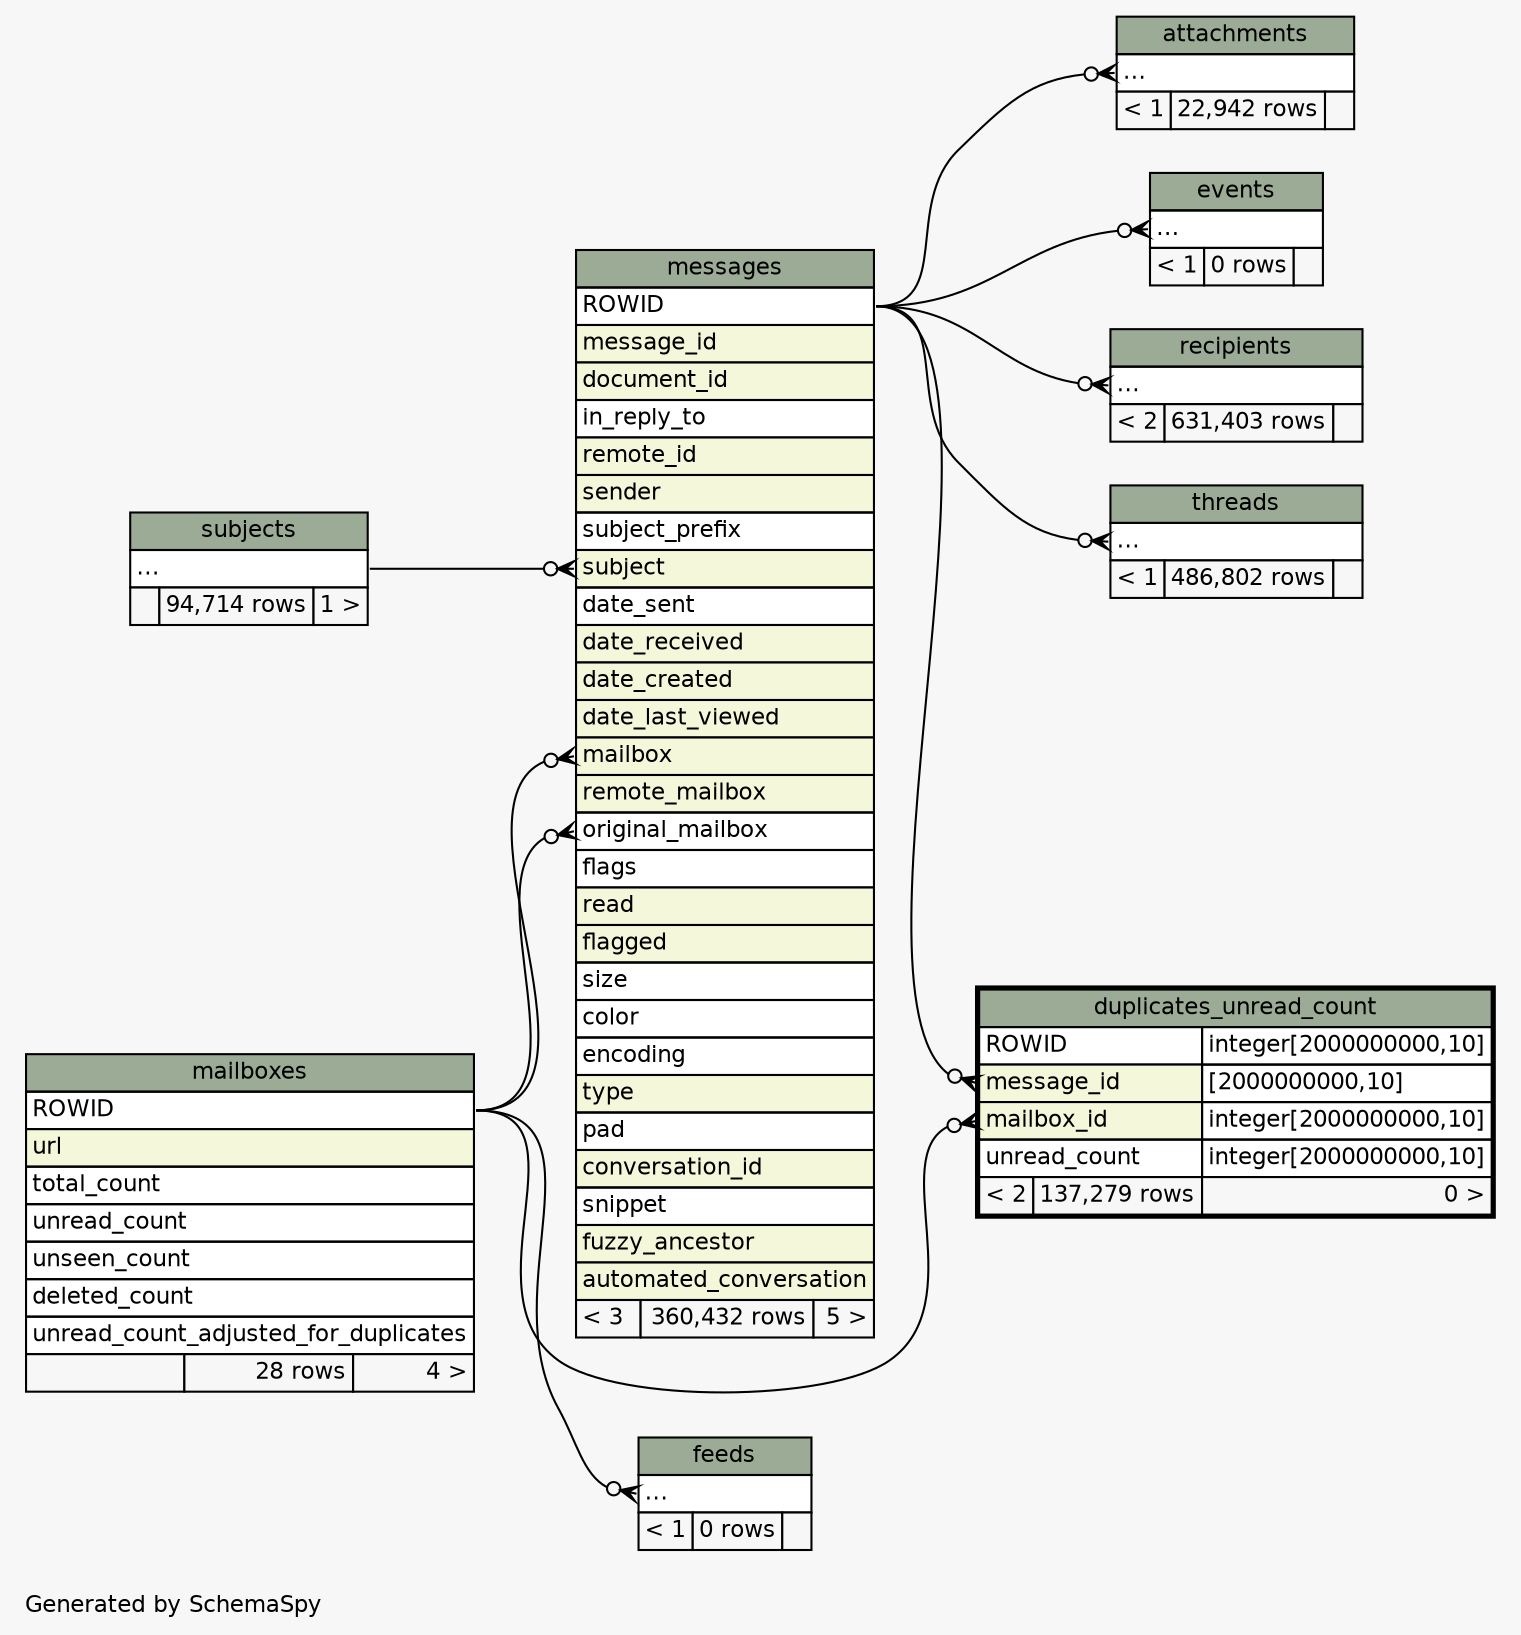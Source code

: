 // dot 2.26.3 on Mac OS X 10.7.2
// SchemaSpy rev 590
digraph "twoDegreesRelationshipsDiagram" {
  graph [
    rankdir="RL"
    bgcolor="#f7f7f7"
    label="\nGenerated by SchemaSpy"
    labeljust="l"
    nodesep="0.18"
    ranksep="0.46"
    fontname="Helvetica"
    fontsize="11"
  ];
  node [
    fontname="Helvetica"
    fontsize="11"
    shape="plaintext"
  ];
  edge [
    arrowsize="0.8"
  ];
  "attachments":"elipses":w -> "messages":"ROWID":e [arrowhead=none dir=back arrowtail=crowodot];
  "duplicates_unread_count":"mailbox_id":w -> "mailboxes":"ROWID":e [arrowhead=none dir=back arrowtail=crowodot];
  "duplicates_unread_count":"message_id":w -> "messages":"ROWID":e [arrowhead=none dir=back arrowtail=crowodot];
  "events":"elipses":w -> "messages":"ROWID":e [arrowhead=none dir=back arrowtail=crowodot];
  "feeds":"elipses":w -> "mailboxes":"ROWID":e [arrowhead=none dir=back arrowtail=crowodot];
  "messages":"mailbox":w -> "mailboxes":"ROWID":e [arrowhead=none dir=back arrowtail=crowodot];
  "messages":"original_mailbox":w -> "mailboxes":"ROWID":e [arrowhead=none dir=back arrowtail=crowodot];
  "messages":"subject":w -> "subjects":"elipses":e [arrowhead=none dir=back arrowtail=crowodot];
  "recipients":"elipses":w -> "messages":"ROWID":e [arrowhead=none dir=back arrowtail=crowodot];
  "threads":"elipses":w -> "messages":"ROWID":e [arrowhead=none dir=back arrowtail=crowodot];
  "attachments" [
    label=<
    <TABLE BORDER="0" CELLBORDER="1" CELLSPACING="0" BGCOLOR="#ffffff">
      <TR><TD COLSPAN="3" BGCOLOR="#9bab96" ALIGN="CENTER">attachments</TD></TR>
      <TR><TD PORT="elipses" COLSPAN="3" ALIGN="LEFT">...</TD></TR>
      <TR><TD ALIGN="LEFT" BGCOLOR="#f7f7f7">&lt; 1</TD><TD ALIGN="RIGHT" BGCOLOR="#f7f7f7">22,942 rows</TD><TD ALIGN="RIGHT" BGCOLOR="#f7f7f7">  </TD></TR>
    </TABLE>>
    URL="attachments.html"
    tooltip="attachments"
  ];
  "duplicates_unread_count" [
    label=<
    <TABLE BORDER="2" CELLBORDER="1" CELLSPACING="0" BGCOLOR="#ffffff">
      <TR><TD COLSPAN="3" BGCOLOR="#9bab96" ALIGN="CENTER">duplicates_unread_count</TD></TR>
      <TR><TD PORT="ROWID" COLSPAN="2" ALIGN="LEFT">ROWID</TD><TD PORT="ROWID.type" ALIGN="LEFT">integer[2000000000,10]</TD></TR>
      <TR><TD PORT="message_id" COLSPAN="2" BGCOLOR="#f4f7da" ALIGN="LEFT">message_id</TD><TD PORT="message_id.type" ALIGN="LEFT">[2000000000,10]</TD></TR>
      <TR><TD PORT="mailbox_id" COLSPAN="2" BGCOLOR="#f4f7da" ALIGN="LEFT">mailbox_id</TD><TD PORT="mailbox_id.type" ALIGN="LEFT">integer[2000000000,10]</TD></TR>
      <TR><TD PORT="unread_count" COLSPAN="2" ALIGN="LEFT">unread_count</TD><TD PORT="unread_count.type" ALIGN="LEFT">integer[2000000000,10]</TD></TR>
      <TR><TD ALIGN="LEFT" BGCOLOR="#f7f7f7">&lt; 2</TD><TD ALIGN="RIGHT" BGCOLOR="#f7f7f7">137,279 rows</TD><TD ALIGN="RIGHT" BGCOLOR="#f7f7f7">0 &gt;</TD></TR>
    </TABLE>>
    URL="duplicates_unread_count.html"
    tooltip="duplicates_unread_count"
  ];
  "events" [
    label=<
    <TABLE BORDER="0" CELLBORDER="1" CELLSPACING="0" BGCOLOR="#ffffff">
      <TR><TD COLSPAN="3" BGCOLOR="#9bab96" ALIGN="CENTER">events</TD></TR>
      <TR><TD PORT="elipses" COLSPAN="3" ALIGN="LEFT">...</TD></TR>
      <TR><TD ALIGN="LEFT" BGCOLOR="#f7f7f7">&lt; 1</TD><TD ALIGN="RIGHT" BGCOLOR="#f7f7f7">0 rows</TD><TD ALIGN="RIGHT" BGCOLOR="#f7f7f7">  </TD></TR>
    </TABLE>>
    URL="events.html"
    tooltip="events"
  ];
  "feeds" [
    label=<
    <TABLE BORDER="0" CELLBORDER="1" CELLSPACING="0" BGCOLOR="#ffffff">
      <TR><TD COLSPAN="3" BGCOLOR="#9bab96" ALIGN="CENTER">feeds</TD></TR>
      <TR><TD PORT="elipses" COLSPAN="3" ALIGN="LEFT">...</TD></TR>
      <TR><TD ALIGN="LEFT" BGCOLOR="#f7f7f7">&lt; 1</TD><TD ALIGN="RIGHT" BGCOLOR="#f7f7f7">0 rows</TD><TD ALIGN="RIGHT" BGCOLOR="#f7f7f7">  </TD></TR>
    </TABLE>>
    URL="feeds.html"
    tooltip="feeds"
  ];
  "mailboxes" [
    label=<
    <TABLE BORDER="0" CELLBORDER="1" CELLSPACING="0" BGCOLOR="#ffffff">
      <TR><TD COLSPAN="3" BGCOLOR="#9bab96" ALIGN="CENTER">mailboxes</TD></TR>
      <TR><TD PORT="ROWID" COLSPAN="3" ALIGN="LEFT">ROWID</TD></TR>
      <TR><TD PORT="url" COLSPAN="3" BGCOLOR="#f4f7da" ALIGN="LEFT">url</TD></TR>
      <TR><TD PORT="total_count" COLSPAN="3" ALIGN="LEFT">total_count</TD></TR>
      <TR><TD PORT="unread_count" COLSPAN="3" ALIGN="LEFT">unread_count</TD></TR>
      <TR><TD PORT="unseen_count" COLSPAN="3" ALIGN="LEFT">unseen_count</TD></TR>
      <TR><TD PORT="deleted_count" COLSPAN="3" ALIGN="LEFT">deleted_count</TD></TR>
      <TR><TD PORT="unread_count_adjusted_for_duplicates" COLSPAN="3" ALIGN="LEFT">unread_count_adjusted_for_duplicates</TD></TR>
      <TR><TD ALIGN="LEFT" BGCOLOR="#f7f7f7">  </TD><TD ALIGN="RIGHT" BGCOLOR="#f7f7f7">28 rows</TD><TD ALIGN="RIGHT" BGCOLOR="#f7f7f7">4 &gt;</TD></TR>
    </TABLE>>
    URL="mailboxes.html"
    tooltip="mailboxes"
  ];
  "messages" [
    label=<
    <TABLE BORDER="0" CELLBORDER="1" CELLSPACING="0" BGCOLOR="#ffffff">
      <TR><TD COLSPAN="3" BGCOLOR="#9bab96" ALIGN="CENTER">messages</TD></TR>
      <TR><TD PORT="ROWID" COLSPAN="3" ALIGN="LEFT">ROWID</TD></TR>
      <TR><TD PORT="message_id" COLSPAN="3" BGCOLOR="#f4f7da" ALIGN="LEFT">message_id</TD></TR>
      <TR><TD PORT="document_id" COLSPAN="3" BGCOLOR="#f4f7da" ALIGN="LEFT">document_id</TD></TR>
      <TR><TD PORT="in_reply_to" COLSPAN="3" ALIGN="LEFT">in_reply_to</TD></TR>
      <TR><TD PORT="remote_id" COLSPAN="3" BGCOLOR="#f4f7da" ALIGN="LEFT">remote_id</TD></TR>
      <TR><TD PORT="sender" COLSPAN="3" BGCOLOR="#f4f7da" ALIGN="LEFT">sender</TD></TR>
      <TR><TD PORT="subject_prefix" COLSPAN="3" ALIGN="LEFT">subject_prefix</TD></TR>
      <TR><TD PORT="subject" COLSPAN="3" BGCOLOR="#f4f7da" ALIGN="LEFT">subject</TD></TR>
      <TR><TD PORT="date_sent" COLSPAN="3" ALIGN="LEFT">date_sent</TD></TR>
      <TR><TD PORT="date_received" COLSPAN="3" BGCOLOR="#f4f7da" ALIGN="LEFT">date_received</TD></TR>
      <TR><TD PORT="date_created" COLSPAN="3" BGCOLOR="#f4f7da" ALIGN="LEFT">date_created</TD></TR>
      <TR><TD PORT="date_last_viewed" COLSPAN="3" BGCOLOR="#f4f7da" ALIGN="LEFT">date_last_viewed</TD></TR>
      <TR><TD PORT="mailbox" COLSPAN="3" BGCOLOR="#f4f7da" ALIGN="LEFT">mailbox</TD></TR>
      <TR><TD PORT="remote_mailbox" COLSPAN="3" BGCOLOR="#f4f7da" ALIGN="LEFT">remote_mailbox</TD></TR>
      <TR><TD PORT="original_mailbox" COLSPAN="3" ALIGN="LEFT">original_mailbox</TD></TR>
      <TR><TD PORT="flags" COLSPAN="3" ALIGN="LEFT">flags</TD></TR>
      <TR><TD PORT="read" COLSPAN="3" BGCOLOR="#f4f7da" ALIGN="LEFT">read</TD></TR>
      <TR><TD PORT="flagged" COLSPAN="3" BGCOLOR="#f4f7da" ALIGN="LEFT">flagged</TD></TR>
      <TR><TD PORT="size" COLSPAN="3" ALIGN="LEFT">size</TD></TR>
      <TR><TD PORT="color" COLSPAN="3" ALIGN="LEFT">color</TD></TR>
      <TR><TD PORT="encoding" COLSPAN="3" ALIGN="LEFT">encoding</TD></TR>
      <TR><TD PORT="type" COLSPAN="3" BGCOLOR="#f4f7da" ALIGN="LEFT">type</TD></TR>
      <TR><TD PORT="pad" COLSPAN="3" ALIGN="LEFT">pad</TD></TR>
      <TR><TD PORT="conversation_id" COLSPAN="3" BGCOLOR="#f4f7da" ALIGN="LEFT">conversation_id</TD></TR>
      <TR><TD PORT="snippet" COLSPAN="3" ALIGN="LEFT">snippet</TD></TR>
      <TR><TD PORT="fuzzy_ancestor" COLSPAN="3" BGCOLOR="#f4f7da" ALIGN="LEFT">fuzzy_ancestor</TD></TR>
      <TR><TD PORT="automated_conversation" COLSPAN="3" BGCOLOR="#f4f7da" ALIGN="LEFT">automated_conversation</TD></TR>
      <TR><TD ALIGN="LEFT" BGCOLOR="#f7f7f7">&lt; 3</TD><TD ALIGN="RIGHT" BGCOLOR="#f7f7f7">360,432 rows</TD><TD ALIGN="RIGHT" BGCOLOR="#f7f7f7">5 &gt;</TD></TR>
    </TABLE>>
    URL="messages.html"
    tooltip="messages"
  ];
  "recipients" [
    label=<
    <TABLE BORDER="0" CELLBORDER="1" CELLSPACING="0" BGCOLOR="#ffffff">
      <TR><TD COLSPAN="3" BGCOLOR="#9bab96" ALIGN="CENTER">recipients</TD></TR>
      <TR><TD PORT="elipses" COLSPAN="3" ALIGN="LEFT">...</TD></TR>
      <TR><TD ALIGN="LEFT" BGCOLOR="#f7f7f7">&lt; 2</TD><TD ALIGN="RIGHT" BGCOLOR="#f7f7f7">631,403 rows</TD><TD ALIGN="RIGHT" BGCOLOR="#f7f7f7">  </TD></TR>
    </TABLE>>
    URL="recipients.html"
    tooltip="recipients"
  ];
  "subjects" [
    label=<
    <TABLE BORDER="0" CELLBORDER="1" CELLSPACING="0" BGCOLOR="#ffffff">
      <TR><TD COLSPAN="3" BGCOLOR="#9bab96" ALIGN="CENTER">subjects</TD></TR>
      <TR><TD PORT="elipses" COLSPAN="3" ALIGN="LEFT">...</TD></TR>
      <TR><TD ALIGN="LEFT" BGCOLOR="#f7f7f7">  </TD><TD ALIGN="RIGHT" BGCOLOR="#f7f7f7">94,714 rows</TD><TD ALIGN="RIGHT" BGCOLOR="#f7f7f7">1 &gt;</TD></TR>
    </TABLE>>
    URL="subjects.html"
    tooltip="subjects"
  ];
  "threads" [
    label=<
    <TABLE BORDER="0" CELLBORDER="1" CELLSPACING="0" BGCOLOR="#ffffff">
      <TR><TD COLSPAN="3" BGCOLOR="#9bab96" ALIGN="CENTER">threads</TD></TR>
      <TR><TD PORT="elipses" COLSPAN="3" ALIGN="LEFT">...</TD></TR>
      <TR><TD ALIGN="LEFT" BGCOLOR="#f7f7f7">&lt; 1</TD><TD ALIGN="RIGHT" BGCOLOR="#f7f7f7">486,802 rows</TD><TD ALIGN="RIGHT" BGCOLOR="#f7f7f7">  </TD></TR>
    </TABLE>>
    URL="threads.html"
    tooltip="threads"
  ];
}
